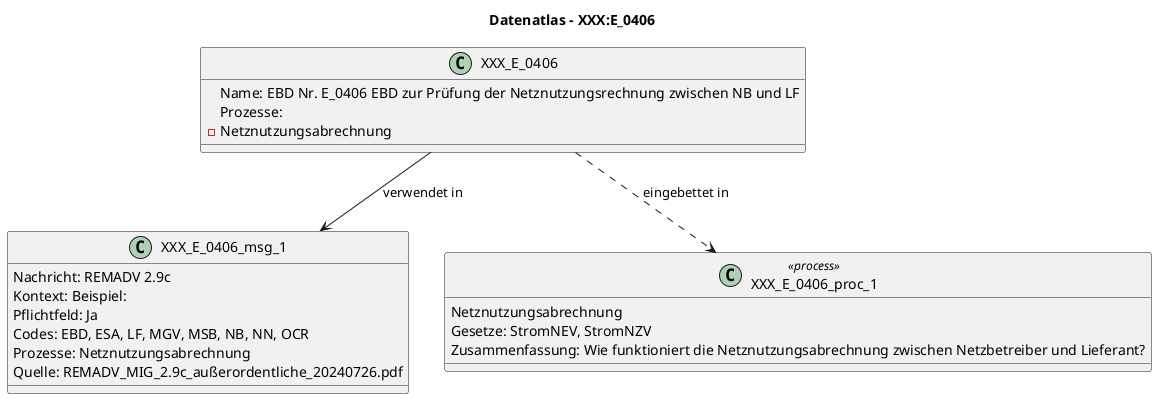@startuml
title Datenatlas – XXX:E_0406
class XXX_E_0406 {
  Name: EBD Nr. E_0406 EBD zur Prüfung der Netznutzungsrechnung zwischen NB und LF
  Prozesse:
    - Netznutzungsabrechnung
}
class XXX_E_0406_msg_1 {
  Nachricht: REMADV 2.9c
  Kontext: Beispiel:
  Pflichtfeld: Ja
  Codes: EBD, ESA, LF, MGV, MSB, NB, NN, OCR
  Prozesse: Netznutzungsabrechnung
  Quelle: REMADV_MIG_2.9c_außerordentliche_20240726.pdf
}
XXX_E_0406 --> XXX_E_0406_msg_1 : verwendet in
class XXX_E_0406_proc_1 <<process>> {
  Netznutzungsabrechnung
  Gesetze: StromNEV, StromNZV
  Zusammenfassung: Wie funktioniert die Netznutzungsabrechnung zwischen Netzbetreiber und Lieferant?
}
XXX_E_0406 ..> XXX_E_0406_proc_1 : eingebettet in
@enduml